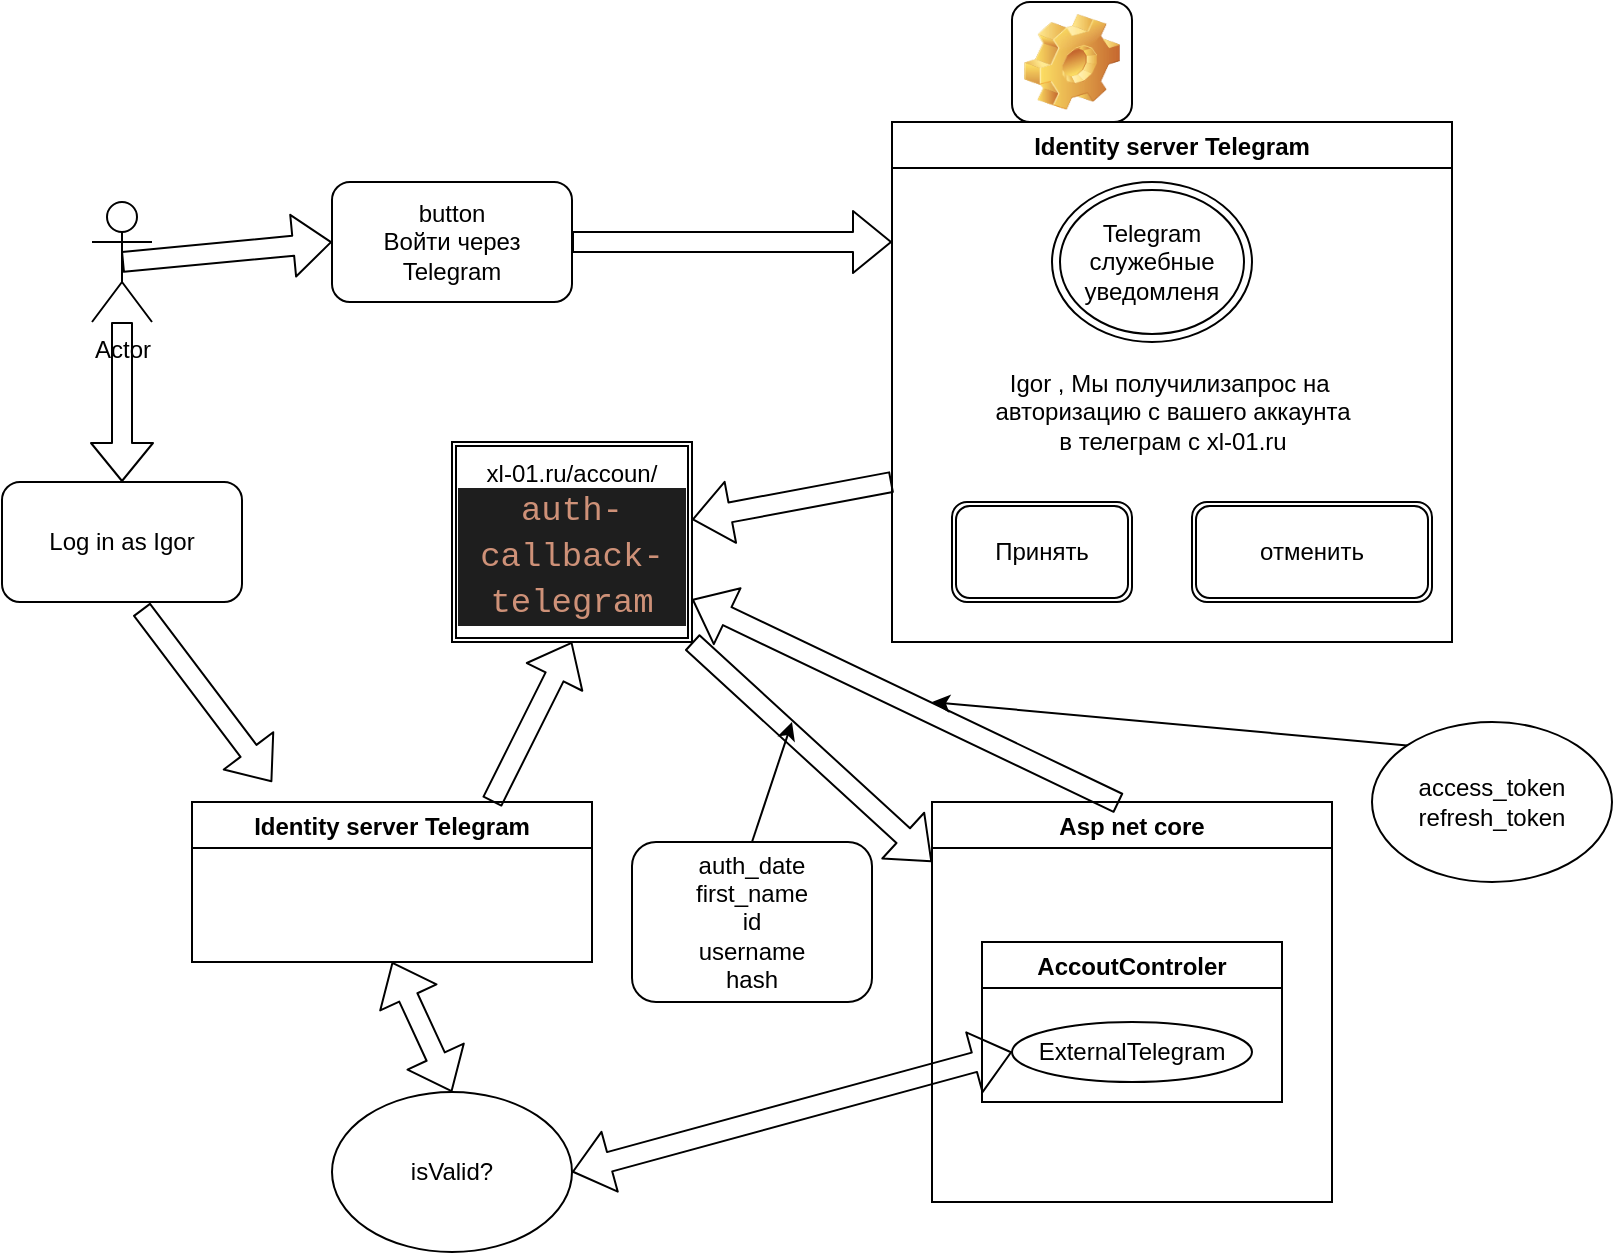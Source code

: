 <mxfile>
    <diagram id="hSW5ul_f754Cf7w855pl" name="Страница 1">
        <mxGraphModel dx="871" dy="454" grid="1" gridSize="10" guides="1" tooltips="1" connect="1" arrows="1" fold="1" page="1" pageScale="1" pageWidth="827" pageHeight="1169" math="0" shadow="0">
            <root>
                <mxCell id="0"/>
                <mxCell id="1" parent="0"/>
                <mxCell id="2" value="Actor" style="shape=umlActor;verticalLabelPosition=bottom;verticalAlign=top;html=1;outlineConnect=0;" parent="1" vertex="1">
                    <mxGeometry x="60" y="100" width="30" height="60" as="geometry"/>
                </mxCell>
                <mxCell id="3" value="button&lt;br&gt;Войти через Telegram" style="rounded=1;whiteSpace=wrap;html=1;" parent="1" vertex="1">
                    <mxGeometry x="180" y="90" width="120" height="60" as="geometry"/>
                </mxCell>
                <mxCell id="4" value="" style="shape=flexArrow;endArrow=classic;html=1;exitX=0.5;exitY=0.5;exitDx=0;exitDy=0;exitPerimeter=0;entryX=0;entryY=0.5;entryDx=0;entryDy=0;" parent="1" source="2" target="3" edge="1">
                    <mxGeometry width="50" height="50" relative="1" as="geometry">
                        <mxPoint x="80" y="170" as="sourcePoint"/>
                        <mxPoint x="130" y="120" as="targetPoint"/>
                    </mxGeometry>
                </mxCell>
                <mxCell id="8" value="Icon" style="icon;html=1;image=img/clipart/Gear_128x128.png" parent="1" vertex="1">
                    <mxGeometry x="520" width="60" height="60" as="geometry"/>
                </mxCell>
                <mxCell id="7" value="Identity server Telegram" style="swimlane;" parent="1" vertex="1">
                    <mxGeometry x="460" y="60" width="280" height="260" as="geometry"/>
                </mxCell>
                <mxCell id="10" value="Telegram служебные&lt;br&gt;уведомленя" style="ellipse;shape=doubleEllipse;whiteSpace=wrap;html=1;" parent="7" vertex="1">
                    <mxGeometry x="80" y="30" width="100" height="80" as="geometry"/>
                </mxCell>
                <mxCell id="11" value="Принять" style="shape=ext;double=1;rounded=1;whiteSpace=wrap;html=1;" parent="7" vertex="1">
                    <mxGeometry x="30" y="190" width="90" height="50" as="geometry"/>
                </mxCell>
                <mxCell id="12" value="отменить" style="shape=ext;double=1;rounded=1;whiteSpace=wrap;html=1;" parent="7" vertex="1">
                    <mxGeometry x="150" y="190" width="120" height="50" as="geometry"/>
                </mxCell>
                <mxCell id="16" value="Igor , Мы получилизапрос на&amp;nbsp;&lt;br&gt;авторизацию с вашего аккаунта&lt;br&gt;в телеграм с xl-01.ru" style="text;html=1;align=center;verticalAlign=middle;resizable=0;points=[];autosize=1;strokeColor=none;fillColor=none;" parent="7" vertex="1">
                    <mxGeometry x="45" y="120" width="190" height="50" as="geometry"/>
                </mxCell>
                <mxCell id="9" value="" style="shape=flexArrow;endArrow=classic;html=1;exitX=1;exitY=0.5;exitDx=0;exitDy=0;" parent="1" source="3" edge="1">
                    <mxGeometry width="50" height="50" relative="1" as="geometry">
                        <mxPoint x="390" y="190" as="sourcePoint"/>
                        <mxPoint x="460" y="120" as="targetPoint"/>
                    </mxGeometry>
                </mxCell>
                <mxCell id="18" value="&lt;span&gt;xl-01.ru/accoun/&lt;/span&gt;&lt;br&gt;&lt;div style=&quot;color: rgb(212 , 212 , 212) ; background-color: rgb(30 , 30 , 30) ; font-family: &amp;#34;fixedsys&amp;#34; , &amp;#34;fira code&amp;#34; , &amp;#34;menlo&amp;#34; , &amp;#34;monaco&amp;#34; , &amp;#34;courier new&amp;#34; , monospace , &amp;#34;consolas&amp;#34; , &amp;#34;courier new&amp;#34; , monospace ; font-size: 17px ; line-height: 23px&quot;&gt;&lt;span style=&quot;color: rgb(206 , 145 , 120)&quot;&gt;auth-callback-telegram&lt;/span&gt;&lt;/div&gt;" style="shape=ext;double=1;rounded=0;whiteSpace=wrap;html=1;" parent="1" vertex="1">
                    <mxGeometry x="240" y="220" width="120" height="100" as="geometry"/>
                </mxCell>
                <mxCell id="19" value="" style="shape=flexArrow;endArrow=classic;html=1;" parent="1" target="18" edge="1">
                    <mxGeometry width="50" height="50" relative="1" as="geometry">
                        <mxPoint x="460" y="240" as="sourcePoint"/>
                        <mxPoint x="440" y="300" as="targetPoint"/>
                    </mxGeometry>
                </mxCell>
                <mxCell id="20" value="Log in as Igor" style="rounded=1;whiteSpace=wrap;html=1;" parent="1" vertex="1">
                    <mxGeometry x="15" y="240" width="120" height="60" as="geometry"/>
                </mxCell>
                <mxCell id="21" value="Identity server Telegram" style="swimlane;" parent="1" vertex="1">
                    <mxGeometry x="110" y="400" width="200" height="80" as="geometry"/>
                </mxCell>
                <mxCell id="23" value="" style="shape=flexArrow;endArrow=classic;html=1;entryX=0.5;entryY=0;entryDx=0;entryDy=0;" parent="1" source="2" target="20" edge="1">
                    <mxGeometry width="50" height="50" relative="1" as="geometry">
                        <mxPoint x="390" y="350" as="sourcePoint"/>
                        <mxPoint x="440" y="300" as="targetPoint"/>
                    </mxGeometry>
                </mxCell>
                <mxCell id="24" value="" style="shape=flexArrow;endArrow=classic;html=1;exitX=0.581;exitY=1.059;exitDx=0;exitDy=0;exitPerimeter=0;" parent="1" source="20" edge="1">
                    <mxGeometry width="50" height="50" relative="1" as="geometry">
                        <mxPoint x="390" y="350" as="sourcePoint"/>
                        <mxPoint x="150" y="390" as="targetPoint"/>
                    </mxGeometry>
                </mxCell>
                <mxCell id="25" value="" style="shape=flexArrow;endArrow=classic;html=1;exitX=0.75;exitY=0;exitDx=0;exitDy=0;entryX=0.5;entryY=1;entryDx=0;entryDy=0;" parent="1" source="21" target="18" edge="1">
                    <mxGeometry width="50" height="50" relative="1" as="geometry">
                        <mxPoint x="390" y="350" as="sourcePoint"/>
                        <mxPoint x="440" y="300" as="targetPoint"/>
                    </mxGeometry>
                </mxCell>
                <mxCell id="26" value="Asp net core" style="swimlane;" parent="1" vertex="1">
                    <mxGeometry x="480" y="400" width="200" height="200" as="geometry"/>
                </mxCell>
                <mxCell id="27" value="AccoutControler" style="swimlane;" parent="26" vertex="1">
                    <mxGeometry x="25" y="70" width="150" height="80" as="geometry"/>
                </mxCell>
                <mxCell id="28" value="ExternalTelegram" style="ellipse;whiteSpace=wrap;html=1;" parent="27" vertex="1">
                    <mxGeometry x="15" y="40" width="120" height="30" as="geometry"/>
                </mxCell>
                <mxCell id="29" value="" style="shape=flexArrow;endArrow=classic;html=1;exitX=1;exitY=1;exitDx=0;exitDy=0;" parent="1" source="18" edge="1">
                    <mxGeometry width="50" height="50" relative="1" as="geometry">
                        <mxPoint x="390" y="450" as="sourcePoint"/>
                        <mxPoint x="480" y="430" as="targetPoint"/>
                    </mxGeometry>
                </mxCell>
                <mxCell id="30" value="isValid?" style="ellipse;whiteSpace=wrap;html=1;" vertex="1" parent="1">
                    <mxGeometry x="180" y="545" width="120" height="80" as="geometry"/>
                </mxCell>
                <mxCell id="31" value="" style="shape=flexArrow;endArrow=classic;startArrow=classic;html=1;exitX=1;exitY=0.5;exitDx=0;exitDy=0;entryX=0;entryY=0.5;entryDx=0;entryDy=0;" edge="1" parent="1" source="30" target="28">
                    <mxGeometry width="100" height="100" relative="1" as="geometry">
                        <mxPoint x="360" y="490" as="sourcePoint"/>
                        <mxPoint x="460" y="390" as="targetPoint"/>
                    </mxGeometry>
                </mxCell>
                <mxCell id="32" value="" style="shape=flexArrow;endArrow=classic;startArrow=classic;html=1;exitX=0.5;exitY=0;exitDx=0;exitDy=0;entryX=0.5;entryY=1;entryDx=0;entryDy=0;" edge="1" parent="1" source="30" target="21">
                    <mxGeometry width="100" height="100" relative="1" as="geometry">
                        <mxPoint x="360" y="490" as="sourcePoint"/>
                        <mxPoint x="460" y="390" as="targetPoint"/>
                    </mxGeometry>
                </mxCell>
                <mxCell id="33" value="" style="shape=flexArrow;endArrow=classic;html=1;exitX=0.467;exitY=0.003;exitDx=0;exitDy=0;exitPerimeter=0;" edge="1" parent="1" source="26" target="18">
                    <mxGeometry width="50" height="50" relative="1" as="geometry">
                        <mxPoint x="390" y="460" as="sourcePoint"/>
                        <mxPoint x="440" y="410" as="targetPoint"/>
                    </mxGeometry>
                </mxCell>
                <mxCell id="34" value="&lt;span&gt;access_token&lt;/span&gt;&lt;br&gt;&lt;span&gt;refresh_token&lt;/span&gt;" style="ellipse;whiteSpace=wrap;html=1;" vertex="1" parent="1">
                    <mxGeometry x="700" y="360" width="120" height="80" as="geometry"/>
                </mxCell>
                <mxCell id="35" value="" style="endArrow=classic;html=1;exitX=0;exitY=0;exitDx=0;exitDy=0;" edge="1" parent="1" source="34">
                    <mxGeometry width="50" height="50" relative="1" as="geometry">
                        <mxPoint x="390" y="450" as="sourcePoint"/>
                        <mxPoint x="480" y="350" as="targetPoint"/>
                    </mxGeometry>
                </mxCell>
                <mxCell id="37" value="auth_date&lt;br&gt;&lt;div&gt;first_name&lt;/div&gt;&lt;div&gt;id&lt;/div&gt;&lt;div&gt;username&lt;/div&gt;&lt;div&gt;hash&lt;/div&gt;" style="rounded=1;whiteSpace=wrap;html=1;" vertex="1" parent="1">
                    <mxGeometry x="330" y="420" width="120" height="80" as="geometry"/>
                </mxCell>
                <mxCell id="38" value="" style="endArrow=classic;html=1;exitX=0.5;exitY=0;exitDx=0;exitDy=0;" edge="1" parent="1" source="37">
                    <mxGeometry width="50" height="50" relative="1" as="geometry">
                        <mxPoint x="400" y="410" as="sourcePoint"/>
                        <mxPoint x="410" y="360" as="targetPoint"/>
                    </mxGeometry>
                </mxCell>
            </root>
        </mxGraphModel>
    </diagram>
</mxfile>